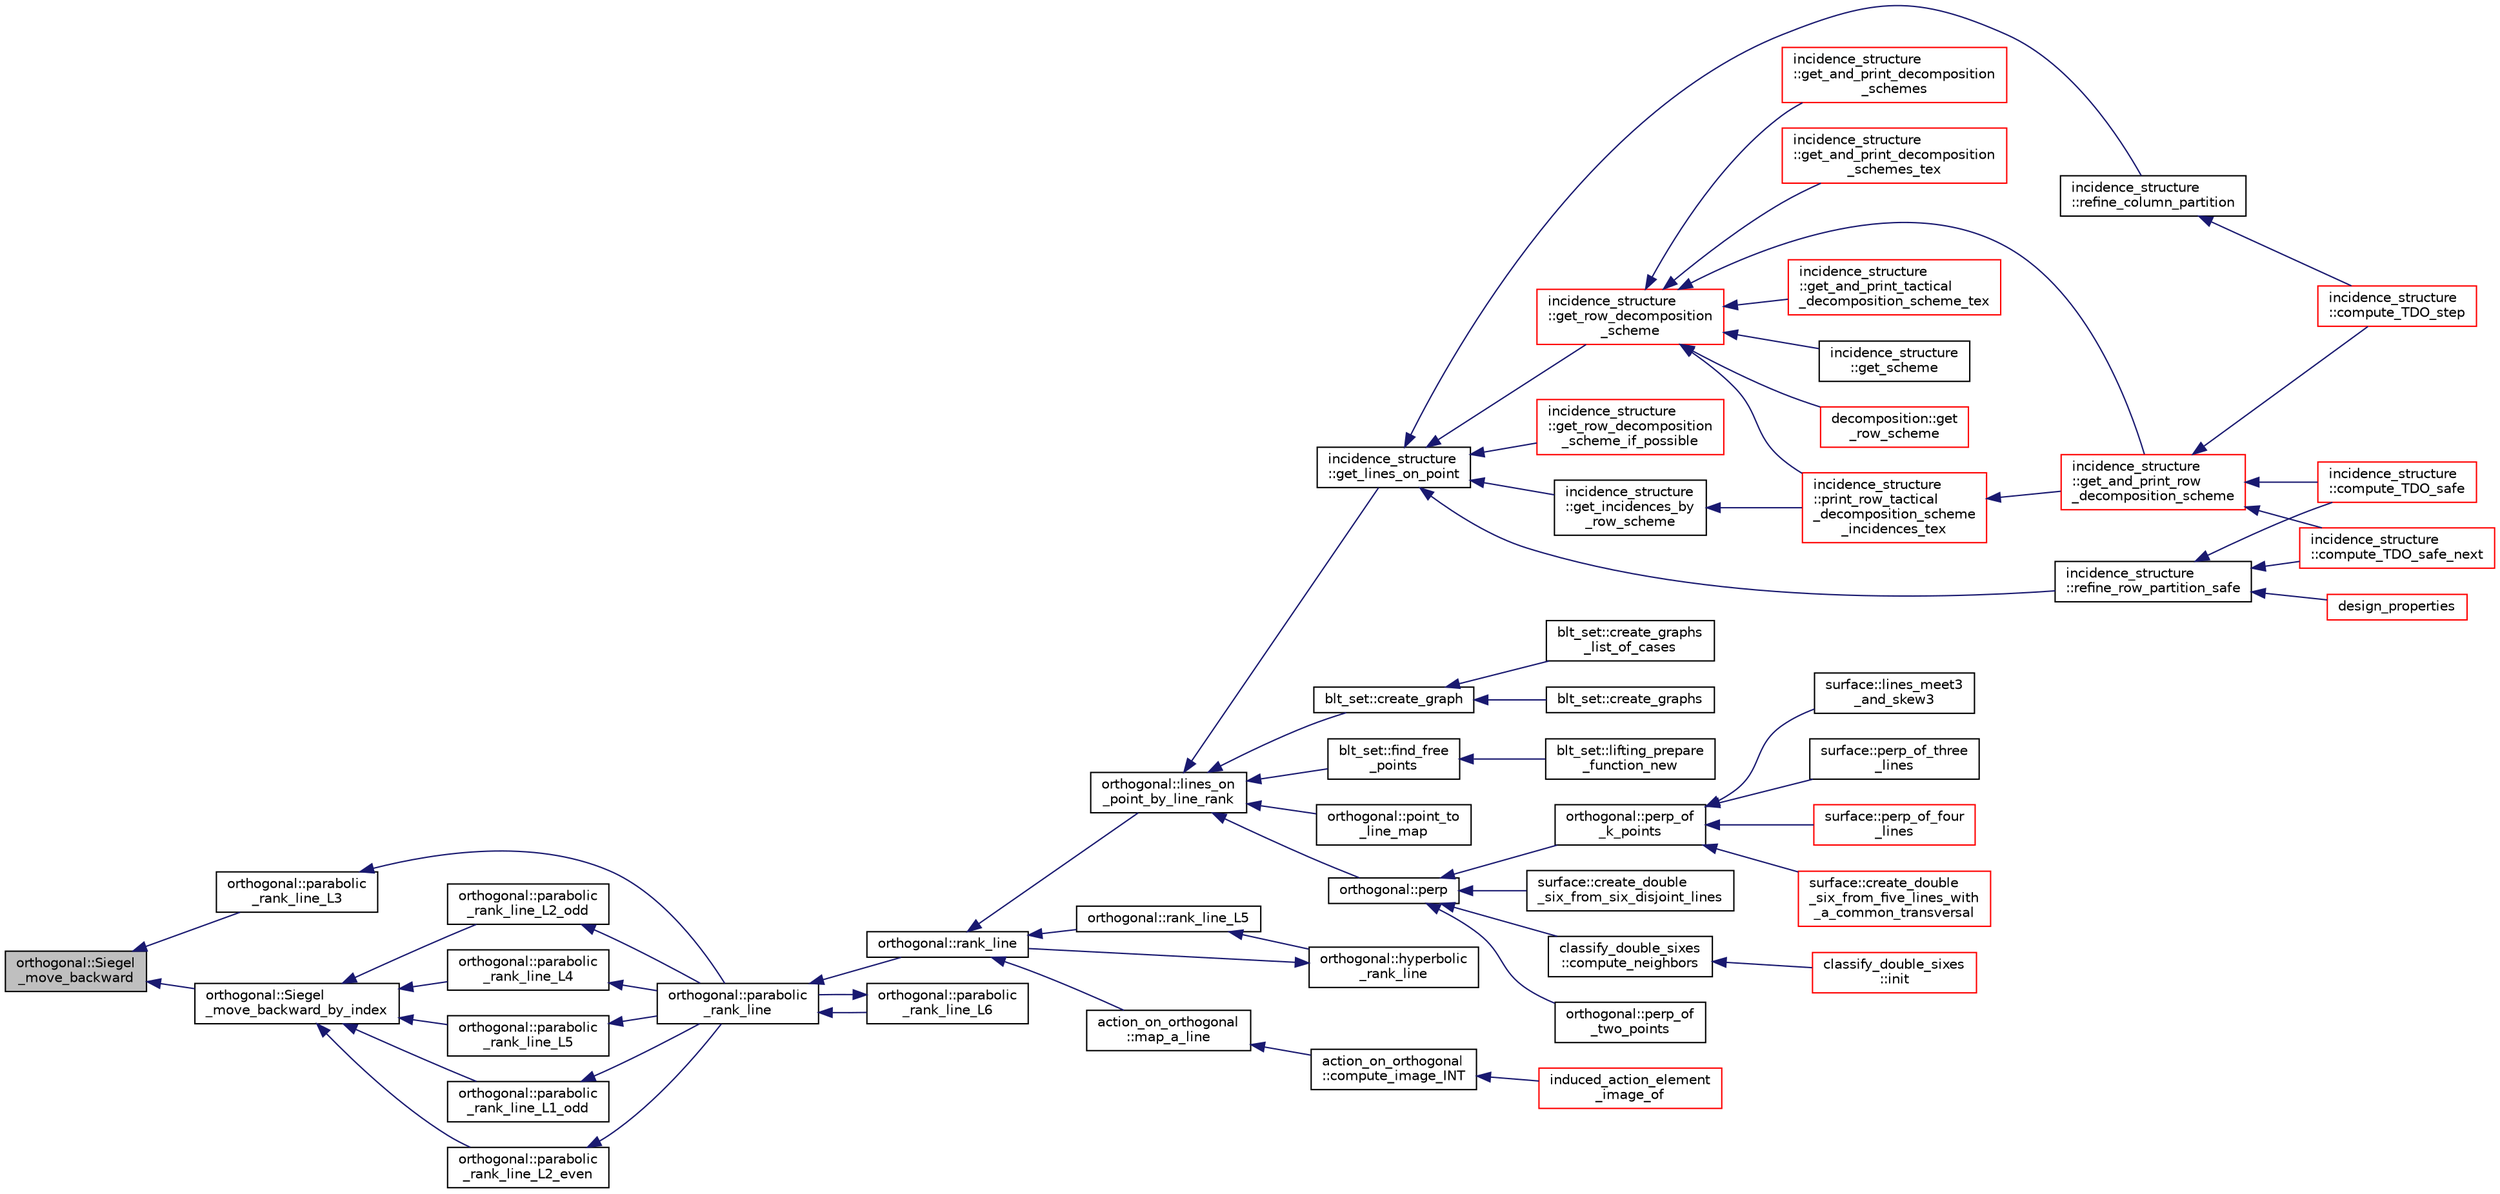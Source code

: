 digraph "orthogonal::Siegel_move_backward"
{
  edge [fontname="Helvetica",fontsize="10",labelfontname="Helvetica",labelfontsize="10"];
  node [fontname="Helvetica",fontsize="10",shape=record];
  rankdir="LR";
  Node41842 [label="orthogonal::Siegel\l_move_backward",height=0.2,width=0.4,color="black", fillcolor="grey75", style="filled", fontcolor="black"];
  Node41842 -> Node41843 [dir="back",color="midnightblue",fontsize="10",style="solid",fontname="Helvetica"];
  Node41843 [label="orthogonal::parabolic\l_rank_line_L3",height=0.2,width=0.4,color="black", fillcolor="white", style="filled",URL="$d7/daa/classorthogonal.html#afea1a02e2b439b28127cfa2a782da8c9"];
  Node41843 -> Node41844 [dir="back",color="midnightblue",fontsize="10",style="solid",fontname="Helvetica"];
  Node41844 [label="orthogonal::parabolic\l_rank_line",height=0.2,width=0.4,color="black", fillcolor="white", style="filled",URL="$d7/daa/classorthogonal.html#a7df334ceca90bc5b90c56354dbaf45c9"];
  Node41844 -> Node41845 [dir="back",color="midnightblue",fontsize="10",style="solid",fontname="Helvetica"];
  Node41845 [label="orthogonal::rank_line",height=0.2,width=0.4,color="black", fillcolor="white", style="filled",URL="$d7/daa/classorthogonal.html#a5e1b5a3eb76840f425e71f25dabcd470"];
  Node41845 -> Node41846 [dir="back",color="midnightblue",fontsize="10",style="solid",fontname="Helvetica"];
  Node41846 [label="orthogonal::lines_on\l_point_by_line_rank",height=0.2,width=0.4,color="black", fillcolor="white", style="filled",URL="$d7/daa/classorthogonal.html#adc21874b6da3cd3585c704994fb538aa"];
  Node41846 -> Node41847 [dir="back",color="midnightblue",fontsize="10",style="solid",fontname="Helvetica"];
  Node41847 [label="blt_set::create_graph",height=0.2,width=0.4,color="black", fillcolor="white", style="filled",URL="$d1/d3d/classblt__set.html#ae92249ece99ffbc92e93e49cd5d5dccf"];
  Node41847 -> Node41848 [dir="back",color="midnightblue",fontsize="10",style="solid",fontname="Helvetica"];
  Node41848 [label="blt_set::create_graphs",height=0.2,width=0.4,color="black", fillcolor="white", style="filled",URL="$d1/d3d/classblt__set.html#a3f1d4a8ed15875c47b327949f26a4533"];
  Node41847 -> Node41849 [dir="back",color="midnightblue",fontsize="10",style="solid",fontname="Helvetica"];
  Node41849 [label="blt_set::create_graphs\l_list_of_cases",height=0.2,width=0.4,color="black", fillcolor="white", style="filled",URL="$d1/d3d/classblt__set.html#a91ad531d4154bd887182dbd6121476f3"];
  Node41846 -> Node41850 [dir="back",color="midnightblue",fontsize="10",style="solid",fontname="Helvetica"];
  Node41850 [label="blt_set::find_free\l_points",height=0.2,width=0.4,color="black", fillcolor="white", style="filled",URL="$d1/d3d/classblt__set.html#a71f82dd3dc4a901ea2a0949d2f1af302"];
  Node41850 -> Node41851 [dir="back",color="midnightblue",fontsize="10",style="solid",fontname="Helvetica"];
  Node41851 [label="blt_set::lifting_prepare\l_function_new",height=0.2,width=0.4,color="black", fillcolor="white", style="filled",URL="$d1/d3d/classblt__set.html#a1314b7c0a3b78ba54c0f61a397d8afce"];
  Node41846 -> Node41852 [dir="back",color="midnightblue",fontsize="10",style="solid",fontname="Helvetica"];
  Node41852 [label="orthogonal::point_to\l_line_map",height=0.2,width=0.4,color="black", fillcolor="white", style="filled",URL="$d7/daa/classorthogonal.html#a1eae48671390d1c251303be93b45f9e4"];
  Node41846 -> Node41853 [dir="back",color="midnightblue",fontsize="10",style="solid",fontname="Helvetica"];
  Node41853 [label="orthogonal::perp",height=0.2,width=0.4,color="black", fillcolor="white", style="filled",URL="$d7/daa/classorthogonal.html#ae80e0fa8d1e8caddb9afbb466e3d3189"];
  Node41853 -> Node41854 [dir="back",color="midnightblue",fontsize="10",style="solid",fontname="Helvetica"];
  Node41854 [label="orthogonal::perp_of\l_two_points",height=0.2,width=0.4,color="black", fillcolor="white", style="filled",URL="$d7/daa/classorthogonal.html#a6a05fef2e61ed508bff66d6728c58ec0"];
  Node41853 -> Node41855 [dir="back",color="midnightblue",fontsize="10",style="solid",fontname="Helvetica"];
  Node41855 [label="orthogonal::perp_of\l_k_points",height=0.2,width=0.4,color="black", fillcolor="white", style="filled",URL="$d7/daa/classorthogonal.html#a6a92a4680dc76bb289141fc5c765f5fb"];
  Node41855 -> Node41856 [dir="back",color="midnightblue",fontsize="10",style="solid",fontname="Helvetica"];
  Node41856 [label="surface::lines_meet3\l_and_skew3",height=0.2,width=0.4,color="black", fillcolor="white", style="filled",URL="$d5/d88/classsurface.html#af87ed9d20b980a89342f20c206ae5790"];
  Node41855 -> Node41857 [dir="back",color="midnightblue",fontsize="10",style="solid",fontname="Helvetica"];
  Node41857 [label="surface::perp_of_three\l_lines",height=0.2,width=0.4,color="black", fillcolor="white", style="filled",URL="$d5/d88/classsurface.html#aaa43449a367799d405821a1cd5a7e644"];
  Node41855 -> Node41858 [dir="back",color="midnightblue",fontsize="10",style="solid",fontname="Helvetica"];
  Node41858 [label="surface::perp_of_four\l_lines",height=0.2,width=0.4,color="red", fillcolor="white", style="filled",URL="$d5/d88/classsurface.html#a8da8a93f1fcbf344eb943869b0d488f1"];
  Node41855 -> Node41868 [dir="back",color="midnightblue",fontsize="10",style="solid",fontname="Helvetica"];
  Node41868 [label="surface::create_double\l_six_from_five_lines_with\l_a_common_transversal",height=0.2,width=0.4,color="red", fillcolor="white", style="filled",URL="$d5/d88/classsurface.html#a6d8fafa386893521305e016011d55673"];
  Node41853 -> Node41882 [dir="back",color="midnightblue",fontsize="10",style="solid",fontname="Helvetica"];
  Node41882 [label="surface::create_double\l_six_from_six_disjoint_lines",height=0.2,width=0.4,color="black", fillcolor="white", style="filled",URL="$d5/d88/classsurface.html#a4c44f0a33d709edee71537547880dd87"];
  Node41853 -> Node41883 [dir="back",color="midnightblue",fontsize="10",style="solid",fontname="Helvetica"];
  Node41883 [label="classify_double_sixes\l::compute_neighbors",height=0.2,width=0.4,color="black", fillcolor="white", style="filled",URL="$dd/d23/classclassify__double__sixes.html#a675e241052c36c58063ddcfc06d209b2"];
  Node41883 -> Node41862 [dir="back",color="midnightblue",fontsize="10",style="solid",fontname="Helvetica"];
  Node41862 [label="classify_double_sixes\l::init",height=0.2,width=0.4,color="red", fillcolor="white", style="filled",URL="$dd/d23/classclassify__double__sixes.html#a8c5c41d5124b35379d626480ff225f7b"];
  Node41846 -> Node41884 [dir="back",color="midnightblue",fontsize="10",style="solid",fontname="Helvetica"];
  Node41884 [label="incidence_structure\l::get_lines_on_point",height=0.2,width=0.4,color="black", fillcolor="white", style="filled",URL="$da/d8a/classincidence__structure.html#a09148fd9478525b4a65c8e44833d1861"];
  Node41884 -> Node41885 [dir="back",color="midnightblue",fontsize="10",style="solid",fontname="Helvetica"];
  Node41885 [label="incidence_structure\l::refine_row_partition_safe",height=0.2,width=0.4,color="black", fillcolor="white", style="filled",URL="$da/d8a/classincidence__structure.html#ae84b2dc0f1a0cd1f9acfadcae21e3745"];
  Node41885 -> Node41886 [dir="back",color="midnightblue",fontsize="10",style="solid",fontname="Helvetica"];
  Node41886 [label="design_properties",height=0.2,width=0.4,color="red", fillcolor="white", style="filled",URL="$d9/dc2/apps_2combinatorics_2design_8_c.html#a7d7aac893d68b4a25d1ab91b57ae2af1"];
  Node41885 -> Node41890 [dir="back",color="midnightblue",fontsize="10",style="solid",fontname="Helvetica"];
  Node41890 [label="incidence_structure\l::compute_TDO_safe_next",height=0.2,width=0.4,color="red", fillcolor="white", style="filled",URL="$da/d8a/classincidence__structure.html#a7c315a348fc6bed0f8642767cc9cd7d1"];
  Node41885 -> Node41893 [dir="back",color="midnightblue",fontsize="10",style="solid",fontname="Helvetica"];
  Node41893 [label="incidence_structure\l::compute_TDO_safe",height=0.2,width=0.4,color="red", fillcolor="white", style="filled",URL="$da/d8a/classincidence__structure.html#ab1409e71c4b6855e49edfd3526644202"];
  Node41884 -> Node41907 [dir="back",color="midnightblue",fontsize="10",style="solid",fontname="Helvetica"];
  Node41907 [label="incidence_structure\l::refine_column_partition",height=0.2,width=0.4,color="black", fillcolor="white", style="filled",URL="$da/d8a/classincidence__structure.html#ac262f307c1531d67496129dc7890cda4"];
  Node41907 -> Node41908 [dir="back",color="midnightblue",fontsize="10",style="solid",fontname="Helvetica"];
  Node41908 [label="incidence_structure\l::compute_TDO_step",height=0.2,width=0.4,color="red", fillcolor="white", style="filled",URL="$da/d8a/classincidence__structure.html#a6175accaa64033df34d722c594a8b827"];
  Node41884 -> Node41912 [dir="back",color="midnightblue",fontsize="10",style="solid",fontname="Helvetica"];
  Node41912 [label="incidence_structure\l::get_incidences_by\l_row_scheme",height=0.2,width=0.4,color="black", fillcolor="white", style="filled",URL="$da/d8a/classincidence__structure.html#addab249e03244133841bd793389c792c"];
  Node41912 -> Node41913 [dir="back",color="midnightblue",fontsize="10",style="solid",fontname="Helvetica"];
  Node41913 [label="incidence_structure\l::print_row_tactical\l_decomposition_scheme\l_incidences_tex",height=0.2,width=0.4,color="red", fillcolor="white", style="filled",URL="$da/d8a/classincidence__structure.html#a23279d5c98b702de05171c245d5375fa"];
  Node41913 -> Node41914 [dir="back",color="midnightblue",fontsize="10",style="solid",fontname="Helvetica"];
  Node41914 [label="incidence_structure\l::get_and_print_row\l_decomposition_scheme",height=0.2,width=0.4,color="red", fillcolor="white", style="filled",URL="$da/d8a/classincidence__structure.html#a4a1e589bb5c47fb2d98fdb561b669dcf"];
  Node41914 -> Node41890 [dir="back",color="midnightblue",fontsize="10",style="solid",fontname="Helvetica"];
  Node41914 -> Node41893 [dir="back",color="midnightblue",fontsize="10",style="solid",fontname="Helvetica"];
  Node41914 -> Node41908 [dir="back",color="midnightblue",fontsize="10",style="solid",fontname="Helvetica"];
  Node41884 -> Node41916 [dir="back",color="midnightblue",fontsize="10",style="solid",fontname="Helvetica"];
  Node41916 [label="incidence_structure\l::get_row_decomposition\l_scheme",height=0.2,width=0.4,color="red", fillcolor="white", style="filled",URL="$da/d8a/classincidence__structure.html#aa0ad04253ba8e75bb15900ee8b01c9aa"];
  Node41916 -> Node41917 [dir="back",color="midnightblue",fontsize="10",style="solid",fontname="Helvetica"];
  Node41917 [label="decomposition::get\l_row_scheme",height=0.2,width=0.4,color="red", fillcolor="white", style="filled",URL="$d3/d2b/classdecomposition.html#acdb57cdc0c5b1b4692337a7a629f7113"];
  Node41916 -> Node41913 [dir="back",color="midnightblue",fontsize="10",style="solid",fontname="Helvetica"];
  Node41916 -> Node41914 [dir="back",color="midnightblue",fontsize="10",style="solid",fontname="Helvetica"];
  Node41916 -> Node41919 [dir="back",color="midnightblue",fontsize="10",style="solid",fontname="Helvetica"];
  Node41919 [label="incidence_structure\l::get_and_print_decomposition\l_schemes",height=0.2,width=0.4,color="red", fillcolor="white", style="filled",URL="$da/d8a/classincidence__structure.html#a95766a2ffb220bae98b60ed3c91bce9a"];
  Node41916 -> Node41923 [dir="back",color="midnightblue",fontsize="10",style="solid",fontname="Helvetica"];
  Node41923 [label="incidence_structure\l::get_and_print_decomposition\l_schemes_tex",height=0.2,width=0.4,color="red", fillcolor="white", style="filled",URL="$da/d8a/classincidence__structure.html#a2a9844501c86ee7588a64227cc6867e5"];
  Node41916 -> Node41924 [dir="back",color="midnightblue",fontsize="10",style="solid",fontname="Helvetica"];
  Node41924 [label="incidence_structure\l::get_and_print_tactical\l_decomposition_scheme_tex",height=0.2,width=0.4,color="red", fillcolor="white", style="filled",URL="$da/d8a/classincidence__structure.html#a88a5db2769f6529b86c1ee250ceed24d"];
  Node41916 -> Node41925 [dir="back",color="midnightblue",fontsize="10",style="solid",fontname="Helvetica"];
  Node41925 [label="incidence_structure\l::get_scheme",height=0.2,width=0.4,color="black", fillcolor="white", style="filled",URL="$da/d8a/classincidence__structure.html#a13191a7c41cd54c5a453e82395893ad9"];
  Node41884 -> Node41927 [dir="back",color="midnightblue",fontsize="10",style="solid",fontname="Helvetica"];
  Node41927 [label="incidence_structure\l::get_row_decomposition\l_scheme_if_possible",height=0.2,width=0.4,color="red", fillcolor="white", style="filled",URL="$da/d8a/classincidence__structure.html#ac93d2a6419b0fca3f25f101c5f08caf5"];
  Node41845 -> Node41929 [dir="back",color="midnightblue",fontsize="10",style="solid",fontname="Helvetica"];
  Node41929 [label="orthogonal::rank_line_L5",height=0.2,width=0.4,color="black", fillcolor="white", style="filled",URL="$d7/daa/classorthogonal.html#a80bcc065004ef76b70cef437fff6f54c"];
  Node41929 -> Node41930 [dir="back",color="midnightblue",fontsize="10",style="solid",fontname="Helvetica"];
  Node41930 [label="orthogonal::hyperbolic\l_rank_line",height=0.2,width=0.4,color="black", fillcolor="white", style="filled",URL="$d7/daa/classorthogonal.html#a2810f9a6851f445b03fdbfe2a888e9f5"];
  Node41930 -> Node41845 [dir="back",color="midnightblue",fontsize="10",style="solid",fontname="Helvetica"];
  Node41845 -> Node41931 [dir="back",color="midnightblue",fontsize="10",style="solid",fontname="Helvetica"];
  Node41931 [label="action_on_orthogonal\l::map_a_line",height=0.2,width=0.4,color="black", fillcolor="white", style="filled",URL="$dc/d87/classaction__on__orthogonal.html#ac7e41a4bbc9e0f2813f2f7030f3ed177"];
  Node41931 -> Node41932 [dir="back",color="midnightblue",fontsize="10",style="solid",fontname="Helvetica"];
  Node41932 [label="action_on_orthogonal\l::compute_image_INT",height=0.2,width=0.4,color="black", fillcolor="white", style="filled",URL="$dc/d87/classaction__on__orthogonal.html#a53cee5a150163f7614151b9cd1fc06f3"];
  Node41932 -> Node41933 [dir="back",color="midnightblue",fontsize="10",style="solid",fontname="Helvetica"];
  Node41933 [label="induced_action_element\l_image_of",height=0.2,width=0.4,color="red", fillcolor="white", style="filled",URL="$d3/d27/interface_8_c.html#a821850d6c3988dd122de0489cd36f0f0"];
  Node41844 -> Node42133 [dir="back",color="midnightblue",fontsize="10",style="solid",fontname="Helvetica"];
  Node42133 [label="orthogonal::parabolic\l_rank_line_L6",height=0.2,width=0.4,color="black", fillcolor="white", style="filled",URL="$d7/daa/classorthogonal.html#ab242f864cc2a012dee7c379649d2e566"];
  Node42133 -> Node41844 [dir="back",color="midnightblue",fontsize="10",style="solid",fontname="Helvetica"];
  Node41842 -> Node42134 [dir="back",color="midnightblue",fontsize="10",style="solid",fontname="Helvetica"];
  Node42134 [label="orthogonal::Siegel\l_move_backward_by_index",height=0.2,width=0.4,color="black", fillcolor="white", style="filled",URL="$d7/daa/classorthogonal.html#aa8eaeba82de3ff3b5f50b4ccd22b2631"];
  Node42134 -> Node42135 [dir="back",color="midnightblue",fontsize="10",style="solid",fontname="Helvetica"];
  Node42135 [label="orthogonal::parabolic\l_rank_line_L1_odd",height=0.2,width=0.4,color="black", fillcolor="white", style="filled",URL="$d7/daa/classorthogonal.html#aab93abadf848b0a5d72b367f155cd7e4"];
  Node42135 -> Node41844 [dir="back",color="midnightblue",fontsize="10",style="solid",fontname="Helvetica"];
  Node42134 -> Node42136 [dir="back",color="midnightblue",fontsize="10",style="solid",fontname="Helvetica"];
  Node42136 [label="orthogonal::parabolic\l_rank_line_L2_even",height=0.2,width=0.4,color="black", fillcolor="white", style="filled",URL="$d7/daa/classorthogonal.html#ad884e741520104066da699b1133deeb0"];
  Node42136 -> Node41844 [dir="back",color="midnightblue",fontsize="10",style="solid",fontname="Helvetica"];
  Node42134 -> Node42137 [dir="back",color="midnightblue",fontsize="10",style="solid",fontname="Helvetica"];
  Node42137 [label="orthogonal::parabolic\l_rank_line_L2_odd",height=0.2,width=0.4,color="black", fillcolor="white", style="filled",URL="$d7/daa/classorthogonal.html#a87ddd814e99966b82e69a1041307074f"];
  Node42137 -> Node41844 [dir="back",color="midnightblue",fontsize="10",style="solid",fontname="Helvetica"];
  Node42134 -> Node42138 [dir="back",color="midnightblue",fontsize="10",style="solid",fontname="Helvetica"];
  Node42138 [label="orthogonal::parabolic\l_rank_line_L4",height=0.2,width=0.4,color="black", fillcolor="white", style="filled",URL="$d7/daa/classorthogonal.html#a9e693d30c0ade825f389feec38ea83b2"];
  Node42138 -> Node41844 [dir="back",color="midnightblue",fontsize="10",style="solid",fontname="Helvetica"];
  Node42134 -> Node42139 [dir="back",color="midnightblue",fontsize="10",style="solid",fontname="Helvetica"];
  Node42139 [label="orthogonal::parabolic\l_rank_line_L5",height=0.2,width=0.4,color="black", fillcolor="white", style="filled",URL="$d7/daa/classorthogonal.html#ab9ff5dd42f31a297d03c559a4934a950"];
  Node42139 -> Node41844 [dir="back",color="midnightblue",fontsize="10",style="solid",fontname="Helvetica"];
}
